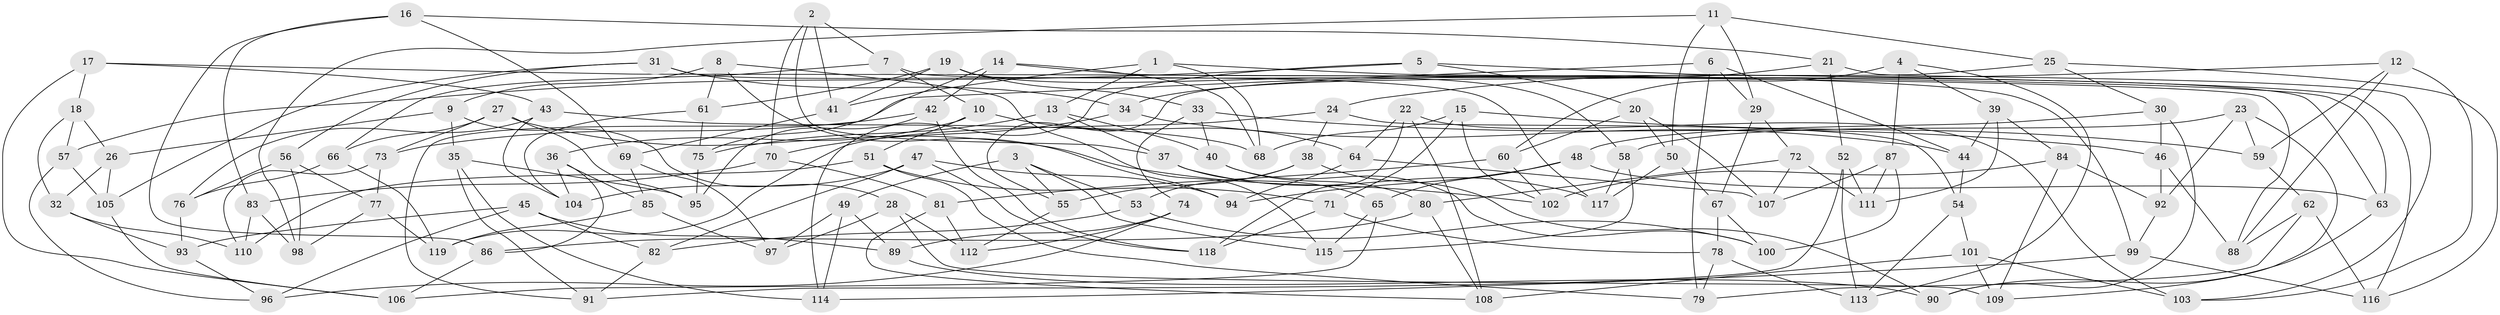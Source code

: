 // coarse degree distribution, {6: 0.6388888888888888, 4: 0.3333333333333333, 5: 0.013888888888888888, 3: 0.013888888888888888}
// Generated by graph-tools (version 1.1) at 2025/24/03/03/25 07:24:29]
// undirected, 119 vertices, 238 edges
graph export_dot {
graph [start="1"]
  node [color=gray90,style=filled];
  1;
  2;
  3;
  4;
  5;
  6;
  7;
  8;
  9;
  10;
  11;
  12;
  13;
  14;
  15;
  16;
  17;
  18;
  19;
  20;
  21;
  22;
  23;
  24;
  25;
  26;
  27;
  28;
  29;
  30;
  31;
  32;
  33;
  34;
  35;
  36;
  37;
  38;
  39;
  40;
  41;
  42;
  43;
  44;
  45;
  46;
  47;
  48;
  49;
  50;
  51;
  52;
  53;
  54;
  55;
  56;
  57;
  58;
  59;
  60;
  61;
  62;
  63;
  64;
  65;
  66;
  67;
  68;
  69;
  70;
  71;
  72;
  73;
  74;
  75;
  76;
  77;
  78;
  79;
  80;
  81;
  82;
  83;
  84;
  85;
  86;
  87;
  88;
  89;
  90;
  91;
  92;
  93;
  94;
  95;
  96;
  97;
  98;
  99;
  100;
  101;
  102;
  103;
  104;
  105;
  106;
  107;
  108;
  109;
  110;
  111;
  112;
  113;
  114;
  115;
  116;
  117;
  118;
  119;
  1 -- 68;
  1 -- 13;
  1 -- 63;
  1 -- 41;
  2 -- 70;
  2 -- 7;
  2 -- 41;
  2 -- 37;
  3 -- 115;
  3 -- 53;
  3 -- 49;
  3 -- 55;
  4 -- 39;
  4 -- 113;
  4 -- 87;
  4 -- 60;
  5 -- 57;
  5 -- 116;
  5 -- 114;
  5 -- 20;
  6 -- 44;
  6 -- 91;
  6 -- 29;
  6 -- 79;
  7 -- 63;
  7 -- 66;
  7 -- 10;
  8 -- 115;
  8 -- 94;
  8 -- 9;
  8 -- 61;
  9 -- 35;
  9 -- 26;
  9 -- 28;
  10 -- 36;
  10 -- 64;
  10 -- 51;
  11 -- 98;
  11 -- 29;
  11 -- 50;
  11 -- 25;
  12 -- 59;
  12 -- 103;
  12 -- 88;
  12 -- 24;
  13 -- 40;
  13 -- 75;
  13 -- 37;
  14 -- 68;
  14 -- 42;
  14 -- 99;
  14 -- 75;
  15 -- 59;
  15 -- 71;
  15 -- 68;
  15 -- 102;
  16 -- 83;
  16 -- 69;
  16 -- 21;
  16 -- 86;
  17 -- 88;
  17 -- 106;
  17 -- 18;
  17 -- 43;
  18 -- 26;
  18 -- 57;
  18 -- 32;
  19 -- 41;
  19 -- 33;
  19 -- 58;
  19 -- 61;
  20 -- 60;
  20 -- 107;
  20 -- 50;
  21 -- 34;
  21 -- 52;
  21 -- 103;
  22 -- 103;
  22 -- 118;
  22 -- 64;
  22 -- 108;
  23 -- 59;
  23 -- 58;
  23 -- 109;
  23 -- 92;
  24 -- 38;
  24 -- 54;
  24 -- 119;
  25 -- 55;
  25 -- 30;
  25 -- 116;
  26 -- 32;
  26 -- 105;
  27 -- 102;
  27 -- 73;
  27 -- 95;
  27 -- 66;
  28 -- 112;
  28 -- 97;
  28 -- 109;
  29 -- 72;
  29 -- 67;
  30 -- 90;
  30 -- 46;
  30 -- 48;
  31 -- 105;
  31 -- 117;
  31 -- 34;
  31 -- 56;
  32 -- 110;
  32 -- 93;
  33 -- 46;
  33 -- 40;
  33 -- 74;
  34 -- 70;
  34 -- 44;
  35 -- 95;
  35 -- 91;
  35 -- 114;
  36 -- 85;
  36 -- 104;
  36 -- 86;
  37 -- 65;
  37 -- 117;
  38 -- 90;
  38 -- 53;
  38 -- 55;
  39 -- 84;
  39 -- 111;
  39 -- 44;
  40 -- 100;
  40 -- 80;
  41 -- 69;
  42 -- 118;
  42 -- 73;
  42 -- 95;
  43 -- 76;
  43 -- 104;
  43 -- 68;
  44 -- 54;
  45 -- 89;
  45 -- 93;
  45 -- 82;
  45 -- 96;
  46 -- 88;
  46 -- 92;
  47 -- 94;
  47 -- 104;
  47 -- 82;
  47 -- 118;
  48 -- 63;
  48 -- 65;
  48 -- 94;
  49 -- 114;
  49 -- 89;
  49 -- 97;
  50 -- 67;
  50 -- 117;
  51 -- 71;
  51 -- 110;
  51 -- 79;
  52 -- 111;
  52 -- 91;
  52 -- 113;
  53 -- 100;
  53 -- 82;
  54 -- 101;
  54 -- 113;
  55 -- 112;
  56 -- 76;
  56 -- 77;
  56 -- 98;
  57 -- 96;
  57 -- 105;
  58 -- 115;
  58 -- 117;
  59 -- 62;
  60 -- 102;
  60 -- 81;
  61 -- 104;
  61 -- 75;
  62 -- 88;
  62 -- 116;
  62 -- 79;
  63 -- 90;
  64 -- 107;
  64 -- 94;
  65 -- 115;
  65 -- 106;
  66 -- 76;
  66 -- 119;
  67 -- 78;
  67 -- 100;
  69 -- 85;
  69 -- 97;
  70 -- 81;
  70 -- 83;
  71 -- 118;
  71 -- 78;
  72 -- 107;
  72 -- 80;
  72 -- 111;
  73 -- 77;
  73 -- 110;
  74 -- 89;
  74 -- 112;
  74 -- 96;
  75 -- 95;
  76 -- 93;
  77 -- 98;
  77 -- 119;
  78 -- 113;
  78 -- 79;
  80 -- 86;
  80 -- 108;
  81 -- 112;
  81 -- 108;
  82 -- 91;
  83 -- 98;
  83 -- 110;
  84 -- 92;
  84 -- 109;
  84 -- 102;
  85 -- 119;
  85 -- 97;
  86 -- 106;
  87 -- 111;
  87 -- 100;
  87 -- 107;
  89 -- 90;
  92 -- 99;
  93 -- 96;
  99 -- 116;
  99 -- 114;
  101 -- 103;
  101 -- 109;
  101 -- 108;
  105 -- 106;
}
